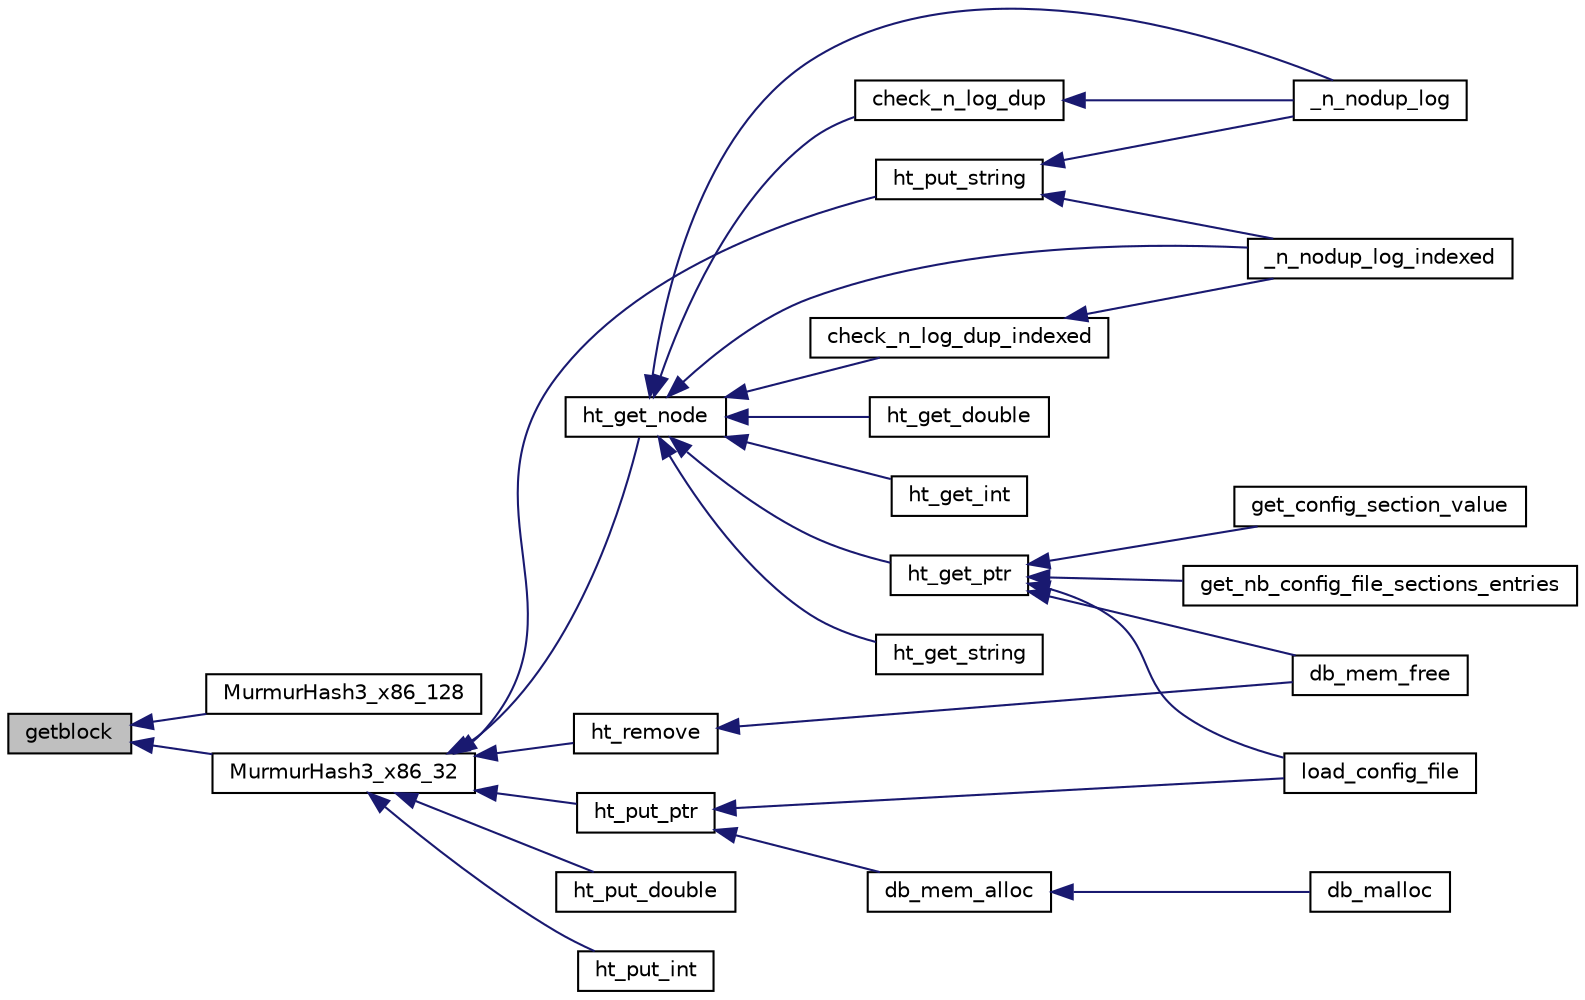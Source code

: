digraph G
{
  edge [fontname="Helvetica",fontsize="10",labelfontname="Helvetica",labelfontsize="10"];
  node [fontname="Helvetica",fontsize="10",shape=record];
  rankdir=LR;
  Node1 [label="getblock",height=0.2,width=0.4,color="black", fillcolor="grey75", style="filled" fontcolor="black"];
  Node1 -> Node2 [dir=back,color="midnightblue",fontsize="10",style="solid",fontname="Helvetica"];
  Node2 [label="MurmurHash3_x86_128",height=0.2,width=0.4,color="black", fillcolor="white", style="filled",URL="$n__hash_8c.html#ab3d05735a92e001e77f32aefa7c65954"];
  Node1 -> Node3 [dir=back,color="midnightblue",fontsize="10",style="solid",fontname="Helvetica"];
  Node3 [label="MurmurHash3_x86_32",height=0.2,width=0.4,color="black", fillcolor="white", style="filled",URL="$n__hash_8c.html#a37412933f308bda727603640d9acefba"];
  Node3 -> Node4 [dir=back,color="midnightblue",fontsize="10",style="solid",fontname="Helvetica"];
  Node4 [label="ht_get_node",height=0.2,width=0.4,color="black", fillcolor="white", style="filled",URL="$n__hash_8c.html#ac2a504c78f251c3dfb1e8b0623e2fdb1",tooltip="return the associated key&#39;s node inside the hash_table"];
  Node4 -> Node5 [dir=back,color="midnightblue",fontsize="10",style="solid",fontname="Helvetica"];
  Node5 [label="_n_nodup_log",height=0.2,width=0.4,color="black", fillcolor="white", style="filled",URL="$n__nodup__log_8c.html#a650828539395216dd2f4f28da5131c42",tooltip="Logging function. log( level , const char *format , ... ) is a macro around _log."];
  Node4 -> Node6 [dir=back,color="midnightblue",fontsize="10",style="solid",fontname="Helvetica"];
  Node6 [label="_n_nodup_log_indexed",height=0.2,width=0.4,color="black", fillcolor="white", style="filled",URL="$n__nodup__log_8c.html#acbf9e2a1400ab6f00a30186d9a5c4683",tooltip="Logging function. log( level , const char *format , ... ) is a macro around _log."];
  Node4 -> Node7 [dir=back,color="midnightblue",fontsize="10",style="solid",fontname="Helvetica"];
  Node7 [label="check_n_log_dup",height=0.2,width=0.4,color="black", fillcolor="white", style="filled",URL="$n__nodup__log_8c.html#abd498f389d9af3ed61abe8a27d16c9ee",tooltip="check if a log was already done or not at the given line, func, file"];
  Node7 -> Node5 [dir=back,color="midnightblue",fontsize="10",style="solid",fontname="Helvetica"];
  Node4 -> Node8 [dir=back,color="midnightblue",fontsize="10",style="solid",fontname="Helvetica"];
  Node8 [label="check_n_log_dup_indexed",height=0.2,width=0.4,color="black", fillcolor="white", style="filled",URL="$n__nodup__log_8c.html#a43e324b2382fb23043d7383063fa150f",tooltip="check if a log was already done or not at the given line, func, file"];
  Node8 -> Node6 [dir=back,color="midnightblue",fontsize="10",style="solid",fontname="Helvetica"];
  Node4 -> Node9 [dir=back,color="midnightblue",fontsize="10",style="solid",fontname="Helvetica"];
  Node9 [label="ht_get_double",height=0.2,width=0.4,color="black", fillcolor="white", style="filled",URL="$n__hash_8c.html#aaa35befb530f8299abf88af3ee42e6eb",tooltip="Retrieve a double value in the hash table, at the given key. Leave val untouched if key is not found..."];
  Node4 -> Node10 [dir=back,color="midnightblue",fontsize="10",style="solid",fontname="Helvetica"];
  Node10 [label="ht_get_int",height=0.2,width=0.4,color="black", fillcolor="white", style="filled",URL="$n__hash_8c.html#a1dad8732deb44eada370325427824b0d",tooltip="Retrieve an integral value in the hash table, at the given key. Leave val untouched if key is not fou..."];
  Node4 -> Node11 [dir=back,color="midnightblue",fontsize="10",style="solid",fontname="Helvetica"];
  Node11 [label="ht_get_ptr",height=0.2,width=0.4,color="black", fillcolor="white", style="filled",URL="$n__hash_8c.html#ae34a331ccbda86f7e5b2319f1852d6ca",tooltip="Retrieve a pointer value in the hash table, at the given key. Leave val untouched if key is not found..."];
  Node11 -> Node12 [dir=back,color="midnightblue",fontsize="10",style="solid",fontname="Helvetica"];
  Node12 [label="db_mem_free",height=0.2,width=0.4,color="black", fillcolor="white", style="filled",URL="$n__debug__mem_8c.html#a7f2a72414c7319fd4c2d43455e65dae1",tooltip="Free a pointer and also remove it from debug table."];
  Node11 -> Node13 [dir=back,color="midnightblue",fontsize="10",style="solid",fontname="Helvetica"];
  Node13 [label="get_config_section_value",height=0.2,width=0.4,color="black", fillcolor="white", style="filled",URL="$n__config__file_8c.html#a1ce5c0ab9aff3664d2284a26f6263b85",tooltip="Function to parse sections and get entries values."];
  Node11 -> Node14 [dir=back,color="midnightblue",fontsize="10",style="solid",fontname="Helvetica"];
  Node14 [label="get_nb_config_file_sections_entries",height=0.2,width=0.4,color="black", fillcolor="white", style="filled",URL="$n__config__file_8c.html#af57bc2bde1a2e2493be7d9e37c3d7da7",tooltip="Get the number of config file with section_name."];
  Node11 -> Node15 [dir=back,color="midnightblue",fontsize="10",style="solid",fontname="Helvetica"];
  Node15 [label="load_config_file",height=0.2,width=0.4,color="black", fillcolor="white", style="filled",URL="$n__config__file_8c.html#a0206fadb78039ac602fc0696b27b85a6",tooltip="load a config file"];
  Node4 -> Node16 [dir=back,color="midnightblue",fontsize="10",style="solid",fontname="Helvetica"];
  Node16 [label="ht_get_string",height=0.2,width=0.4,color="black", fillcolor="white", style="filled",URL="$n__hash_8c.html#a1044c61baf3c82c9783fa55bce28b4ae",tooltip="Retrieve a char *string value in the hash table, at the given key. Leave val untouched if key is not ..."];
  Node3 -> Node17 [dir=back,color="midnightblue",fontsize="10",style="solid",fontname="Helvetica"];
  Node17 [label="ht_put_double",height=0.2,width=0.4,color="black", fillcolor="white", style="filled",URL="$n__hash_8c.html#a70893a1e40d3fd0f9e04f8112ac5beac",tooltip="put a double value with given key in the targeted hash table"];
  Node3 -> Node18 [dir=back,color="midnightblue",fontsize="10",style="solid",fontname="Helvetica"];
  Node18 [label="ht_put_int",height=0.2,width=0.4,color="black", fillcolor="white", style="filled",URL="$n__hash_8c.html#a99a6e2c71abc8ba946bedc4278aeef27",tooltip="put an integral value with given key in the targeted hash table"];
  Node3 -> Node19 [dir=back,color="midnightblue",fontsize="10",style="solid",fontname="Helvetica"];
  Node19 [label="ht_put_ptr",height=0.2,width=0.4,color="black", fillcolor="white", style="filled",URL="$n__hash_8c.html#a59a63e27a615643df1e58e7cbd5fc262",tooltip="put a pointer value with given key in the targeted hash table"];
  Node19 -> Node20 [dir=back,color="midnightblue",fontsize="10",style="solid",fontname="Helvetica"];
  Node20 [label="db_mem_alloc",height=0.2,width=0.4,color="black", fillcolor="white", style="filled",URL="$n__debug__mem_8c.html#a3f63c1a843b2f1685d31b4564ee03918",tooltip="allocate a new pointer with size and also put it in the debug table"];
  Node20 -> Node21 [dir=back,color="midnightblue",fontsize="10",style="solid",fontname="Helvetica"];
  Node21 [label="db_malloc",height=0.2,width=0.4,color="black", fillcolor="white", style="filled",URL="$n__debug__mem_8c.html#a4e40fbd7c03b3f9c8ddb3031c464921e",tooltip="return a new allocated element"];
  Node19 -> Node15 [dir=back,color="midnightblue",fontsize="10",style="solid",fontname="Helvetica"];
  Node3 -> Node22 [dir=back,color="midnightblue",fontsize="10",style="solid",fontname="Helvetica"];
  Node22 [label="ht_put_string",height=0.2,width=0.4,color="black", fillcolor="white", style="filled",URL="$n__hash_8c.html#a7f307bb48bebaca6f5e563760ef40ecd",tooltip="put a null terminated char *string with given key in the targeted hash table"];
  Node22 -> Node5 [dir=back,color="midnightblue",fontsize="10",style="solid",fontname="Helvetica"];
  Node22 -> Node6 [dir=back,color="midnightblue",fontsize="10",style="solid",fontname="Helvetica"];
  Node3 -> Node23 [dir=back,color="midnightblue",fontsize="10",style="solid",fontname="Helvetica"];
  Node23 [label="ht_remove",height=0.2,width=0.4,color="black", fillcolor="white", style="filled",URL="$n__hash_8c.html#a8d8873be47a634ad8a386e61f12a1f53",tooltip="Remove a key from a hash table."];
  Node23 -> Node12 [dir=back,color="midnightblue",fontsize="10",style="solid",fontname="Helvetica"];
}

